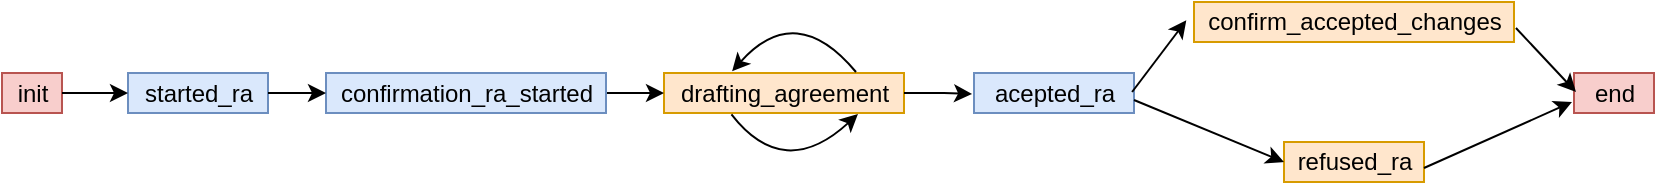 <mxfile version="14.9.7" type="device"><diagram id="C2fSY1v2SiZeoUbDoYyL" name="Page-1"><mxGraphModel dx="1304" dy="579" grid="1" gridSize="10" guides="1" tooltips="1" connect="1" arrows="1" fold="1" page="1" pageScale="1" pageWidth="1169" pageHeight="827" math="0" shadow="0"><root><mxCell id="0"/><mxCell id="1" parent="0"/><mxCell id="hafq-Gr6UXvVTQVAioO9-7" value="" style="group" vertex="1" connectable="0" parent="1"><mxGeometry x="190" y="199" width="826" height="91" as="geometry"/></mxCell><mxCell id="UJEGGlrYhEfuyD7Dv8W8-1" value="drafting_agreement" style="text;html=1;align=center;verticalAlign=middle;resizable=0;points=[];autosize=1;strokeColor=#d79b00;fillColor=#ffe6cc;" parent="hafq-Gr6UXvVTQVAioO9-7" vertex="1"><mxGeometry x="331" y="36.5" width="120" height="20" as="geometry"/></mxCell><mxCell id="UJEGGlrYhEfuyD7Dv8W8-2" value="init" style="text;html=1;align=center;verticalAlign=middle;resizable=0;points=[];autosize=1;strokeColor=#b85450;fillColor=#f8cecc;" parent="hafq-Gr6UXvVTQVAioO9-7" vertex="1"><mxGeometry y="36.5" width="30" height="20" as="geometry"/></mxCell><mxCell id="UJEGGlrYhEfuyD7Dv8W8-3" value="started_ra" style="text;html=1;align=center;verticalAlign=middle;resizable=0;points=[];autosize=1;fillColor=#dae8fc;strokeColor=#6c8ebf;" parent="hafq-Gr6UXvVTQVAioO9-7" vertex="1"><mxGeometry x="63" y="36.5" width="70" height="20" as="geometry"/></mxCell><mxCell id="rcHqzNUh0UrlzgU6pwlb-15" style="edgeStyle=orthogonalEdgeStyle;rounded=0;orthogonalLoop=1;jettySize=auto;html=1;" parent="hafq-Gr6UXvVTQVAioO9-7" source="UJEGGlrYhEfuyD7Dv8W8-2" target="UJEGGlrYhEfuyD7Dv8W8-3" edge="1"><mxGeometry relative="1" as="geometry"/></mxCell><mxCell id="rcHqzNUh0UrlzgU6pwlb-16" style="edgeStyle=orthogonalEdgeStyle;rounded=0;orthogonalLoop=1;jettySize=auto;html=1;" parent="hafq-Gr6UXvVTQVAioO9-7" source="UJEGGlrYhEfuyD7Dv8W8-4" target="UJEGGlrYhEfuyD7Dv8W8-1" edge="1"><mxGeometry relative="1" as="geometry"/></mxCell><mxCell id="UJEGGlrYhEfuyD7Dv8W8-4" value="confirmation_ra_started" style="text;html=1;align=center;verticalAlign=middle;resizable=0;points=[];autosize=1;strokeColor=#6c8ebf;fillColor=#dae8fc;" parent="hafq-Gr6UXvVTQVAioO9-7" vertex="1"><mxGeometry x="162" y="36.5" width="140" height="20" as="geometry"/></mxCell><mxCell id="rcHqzNUh0UrlzgU6pwlb-12" style="edgeStyle=orthogonalEdgeStyle;rounded=0;orthogonalLoop=1;jettySize=auto;html=1;" parent="hafq-Gr6UXvVTQVAioO9-7" source="UJEGGlrYhEfuyD7Dv8W8-3" target="UJEGGlrYhEfuyD7Dv8W8-4" edge="1"><mxGeometry relative="1" as="geometry"/></mxCell><mxCell id="UJEGGlrYhEfuyD7Dv8W8-8" value="confirm_accepted_changes" style="text;html=1;align=center;verticalAlign=middle;resizable=0;points=[];autosize=1;strokeColor=#d79b00;fillColor=#ffe6cc;" parent="hafq-Gr6UXvVTQVAioO9-7" vertex="1"><mxGeometry x="596" y="1" width="160" height="20" as="geometry"/></mxCell><mxCell id="UJEGGlrYhEfuyD7Dv8W8-12" value="acepted_ra" style="text;html=1;align=center;verticalAlign=middle;resizable=0;points=[];autosize=1;strokeColor=#6c8ebf;fillColor=#dae8fc;" parent="hafq-Gr6UXvVTQVAioO9-7" vertex="1"><mxGeometry x="486" y="36.5" width="80" height="20" as="geometry"/></mxCell><mxCell id="hafq-Gr6UXvVTQVAioO9-1" style="edgeStyle=orthogonalEdgeStyle;rounded=0;orthogonalLoop=1;jettySize=auto;html=1;entryX=-0.012;entryY=0.525;entryDx=0;entryDy=0;entryPerimeter=0;" edge="1" parent="hafq-Gr6UXvVTQVAioO9-7" source="UJEGGlrYhEfuyD7Dv8W8-1" target="UJEGGlrYhEfuyD7Dv8W8-12"><mxGeometry relative="1" as="geometry"/></mxCell><mxCell id="rcHqzNUh0UrlzgU6pwlb-18" style="edgeStyle=none;rounded=0;orthogonalLoop=1;jettySize=auto;html=1;entryX=-0.024;entryY=0.458;entryDx=0;entryDy=0;entryPerimeter=0;exitX=0.988;exitY=0.475;exitDx=0;exitDy=0;exitPerimeter=0;" parent="hafq-Gr6UXvVTQVAioO9-7" source="UJEGGlrYhEfuyD7Dv8W8-12" target="UJEGGlrYhEfuyD7Dv8W8-8" edge="1"><mxGeometry relative="1" as="geometry"><mxPoint x="416" y="11" as="sourcePoint"/></mxGeometry></mxCell><mxCell id="rcHqzNUh0UrlzgU6pwlb-6" style="orthogonalLoop=1;jettySize=auto;html=1;curved=1;sourcePerimeterSpacing=5;targetPerimeterSpacing=5;startArrow=classic;startFill=1;endArrow=none;endFill=0;exitX=0.292;exitY=0.008;exitDx=0;exitDy=0;exitPerimeter=0;" parent="hafq-Gr6UXvVTQVAioO9-7" edge="1"><mxGeometry relative="1" as="geometry"><Array as="points"><mxPoint x="397"/></Array><mxPoint x="365.04" y="35.66" as="sourcePoint"/><mxPoint x="427" y="36" as="targetPoint"/></mxGeometry></mxCell><mxCell id="rcHqzNUh0UrlzgU6pwlb-19" value="refused_ra" style="text;html=1;align=center;verticalAlign=middle;resizable=0;points=[];autosize=1;strokeColor=#d79b00;fillColor=#ffe6cc;" parent="hafq-Gr6UXvVTQVAioO9-7" vertex="1"><mxGeometry x="641" y="71" width="70" height="20" as="geometry"/></mxCell><mxCell id="rcHqzNUh0UrlzgU6pwlb-20" style="edgeStyle=none;rounded=0;orthogonalLoop=1;jettySize=auto;html=1;entryX=0;entryY=0.5;entryDx=0;entryDy=0;entryPerimeter=0;" parent="hafq-Gr6UXvVTQVAioO9-7" target="rcHqzNUh0UrlzgU6pwlb-19" edge="1"><mxGeometry relative="1" as="geometry"><mxPoint x="566" y="50" as="sourcePoint"/><mxPoint x="488.36" y="10.16" as="targetPoint"/></mxGeometry></mxCell><mxCell id="rcHqzNUh0UrlzgU6pwlb-27" value="end" style="text;html=1;align=center;verticalAlign=middle;resizable=0;points=[];autosize=1;strokeColor=#b85450;fillColor=#f8cecc;" parent="hafq-Gr6UXvVTQVAioO9-7" vertex="1"><mxGeometry x="786" y="36.5" width="40" height="20" as="geometry"/></mxCell><mxCell id="hafq-Gr6UXvVTQVAioO9-3" style="edgeStyle=none;rounded=0;orthogonalLoop=1;jettySize=auto;html=1;entryX=0.025;entryY=0.475;entryDx=0;entryDy=0;entryPerimeter=0;exitX=1.006;exitY=0.65;exitDx=0;exitDy=0;exitPerimeter=0;" edge="1" parent="hafq-Gr6UXvVTQVAioO9-7" source="UJEGGlrYhEfuyD7Dv8W8-8" target="rcHqzNUh0UrlzgU6pwlb-27"><mxGeometry relative="1" as="geometry"><mxPoint x="575.04" y="56" as="sourcePoint"/><mxPoint x="622.16" y="20.16" as="targetPoint"/></mxGeometry></mxCell><mxCell id="hafq-Gr6UXvVTQVAioO9-4" style="edgeStyle=none;rounded=0;orthogonalLoop=1;jettySize=auto;html=1;entryX=-0.025;entryY=0.725;entryDx=0;entryDy=0;entryPerimeter=0;exitX=1;exitY=0.65;exitDx=0;exitDy=0;exitPerimeter=0;" edge="1" parent="hafq-Gr6UXvVTQVAioO9-7" source="rcHqzNUh0UrlzgU6pwlb-19" target="rcHqzNUh0UrlzgU6pwlb-27"><mxGeometry relative="1" as="geometry"><mxPoint x="786.96" y="24" as="sourcePoint"/><mxPoint x="847" y="56" as="targetPoint"/></mxGeometry></mxCell><mxCell id="hafq-Gr6UXvVTQVAioO9-6" value="" style="curved=1;endArrow=classic;html=1;exitX=0.281;exitY=1.034;exitDx=0;exitDy=0;exitPerimeter=0;" edge="1" parent="hafq-Gr6UXvVTQVAioO9-7" source="UJEGGlrYhEfuyD7Dv8W8-1"><mxGeometry width="50" height="50" relative="1" as="geometry"><mxPoint x="508" y="31" as="sourcePoint"/><mxPoint x="428" y="57" as="targetPoint"/><Array as="points"><mxPoint x="391" y="91"/></Array></mxGeometry></mxCell></root></mxGraphModel></diagram></mxfile>